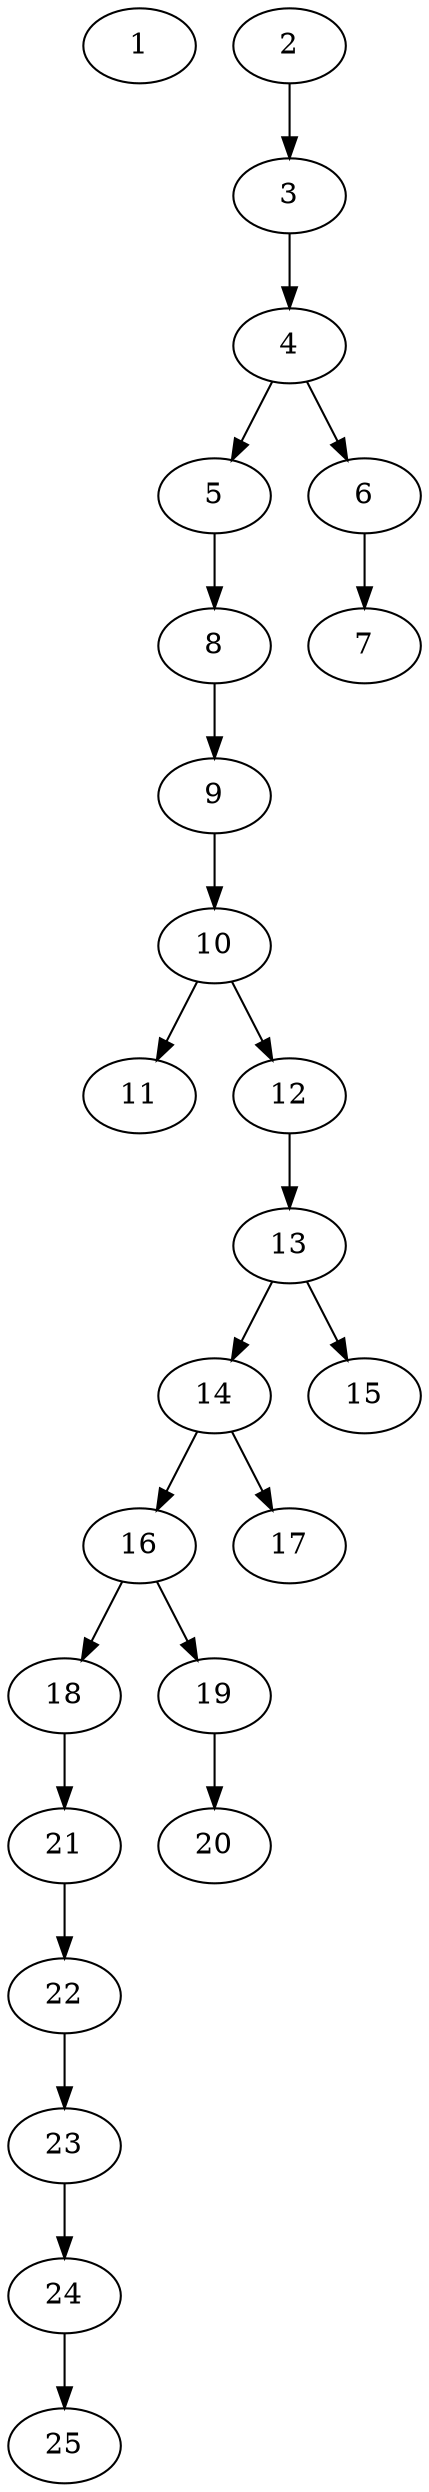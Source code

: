 // DAG automatically generated by daggen at Thu Oct  3 14:00:39 2019
// ./daggen --dot -n 25 --ccr 0.5 --fat 0.3 --regular 0.7 --density 0.5 --mindata 5242880 --maxdata 52428800 
digraph G {
  1 [size="62169088", alpha="0.12", expect_size="31084544"] 
  2 [size="55513088", alpha="0.04", expect_size="27756544"] 
  2 -> 3 [size ="27756544"]
  3 [size="39673856", alpha="0.01", expect_size="19836928"] 
  3 -> 4 [size ="19836928"]
  4 [size="26253312", alpha="0.20", expect_size="13126656"] 
  4 -> 5 [size ="13126656"]
  4 -> 6 [size ="13126656"]
  5 [size="78059520", alpha="0.13", expect_size="39029760"] 
  5 -> 8 [size ="39029760"]
  6 [size="18946048", alpha="0.06", expect_size="9473024"] 
  6 -> 7 [size ="9473024"]
  7 [size="104325120", alpha="0.06", expect_size="52162560"] 
  8 [size="72589312", alpha="0.19", expect_size="36294656"] 
  8 -> 9 [size ="36294656"]
  9 [size="43223040", alpha="0.11", expect_size="21611520"] 
  9 -> 10 [size ="21611520"]
  10 [size="65544192", alpha="0.15", expect_size="32772096"] 
  10 -> 11 [size ="32772096"]
  10 -> 12 [size ="32772096"]
  11 [size="55930880", alpha="0.05", expect_size="27965440"] 
  12 [size="17217536", alpha="0.00", expect_size="8608768"] 
  12 -> 13 [size ="8608768"]
  13 [size="34639872", alpha="0.16", expect_size="17319936"] 
  13 -> 14 [size ="17319936"]
  13 -> 15 [size ="17319936"]
  14 [size="40644608", alpha="0.18", expect_size="20322304"] 
  14 -> 16 [size ="20322304"]
  14 -> 17 [size ="20322304"]
  15 [size="39901184", alpha="0.07", expect_size="19950592"] 
  16 [size="101281792", alpha="0.16", expect_size="50640896"] 
  16 -> 18 [size ="50640896"]
  16 -> 19 [size ="50640896"]
  17 [size="32917504", alpha="0.10", expect_size="16458752"] 
  18 [size="62302208", alpha="0.11", expect_size="31151104"] 
  18 -> 21 [size ="31151104"]
  19 [size="56893440", alpha="0.09", expect_size="28446720"] 
  19 -> 20 [size ="28446720"]
  20 [size="15775744", alpha="0.16", expect_size="7887872"] 
  21 [size="86562816", alpha="0.15", expect_size="43281408"] 
  21 -> 22 [size ="43281408"]
  22 [size="15171584", alpha="0.02", expect_size="7585792"] 
  22 -> 23 [size ="7585792"]
  23 [size="15718400", alpha="0.17", expect_size="7859200"] 
  23 -> 24 [size ="7859200"]
  24 [size="90877952", alpha="0.14", expect_size="45438976"] 
  24 -> 25 [size ="45438976"]
  25 [size="83437568", alpha="0.06", expect_size="41718784"] 
}
